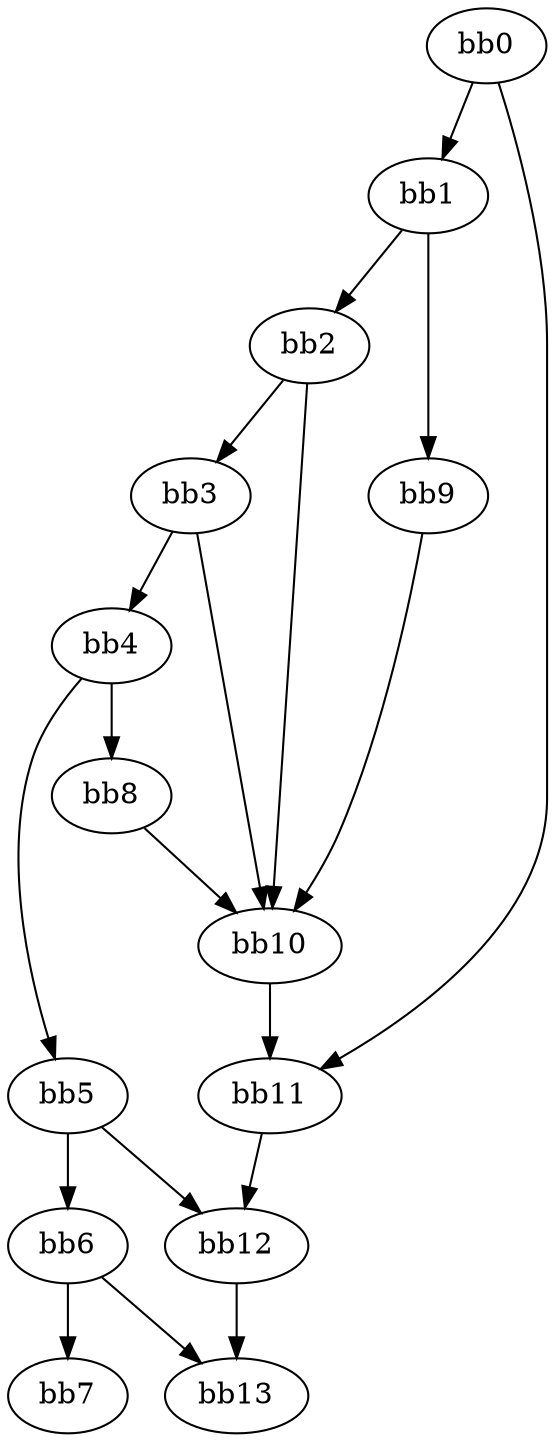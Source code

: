 digraph {
    0 [ label = "bb0\l" ]
    1 [ label = "bb1\l" ]
    2 [ label = "bb2\l" ]
    3 [ label = "bb3\l" ]
    4 [ label = "bb4\l" ]
    5 [ label = "bb5\l" ]
    6 [ label = "bb6\l" ]
    7 [ label = "bb7\l" ]
    8 [ label = "bb8\l" ]
    9 [ label = "bb9\l" ]
    10 [ label = "bb10\l" ]
    11 [ label = "bb11\l" ]
    12 [ label = "bb12\l" ]
    13 [ label = "bb13\l" ]
    0 -> 1 [ ]
    0 -> 11 [ ]
    1 -> 2 [ ]
    1 -> 9 [ ]
    2 -> 3 [ ]
    2 -> 10 [ ]
    3 -> 4 [ ]
    3 -> 10 [ ]
    4 -> 5 [ ]
    4 -> 8 [ ]
    5 -> 6 [ ]
    5 -> 12 [ ]
    6 -> 7 [ ]
    6 -> 13 [ ]
    8 -> 10 [ ]
    9 -> 10 [ ]
    10 -> 11 [ ]
    11 -> 12 [ ]
    12 -> 13 [ ]
}

